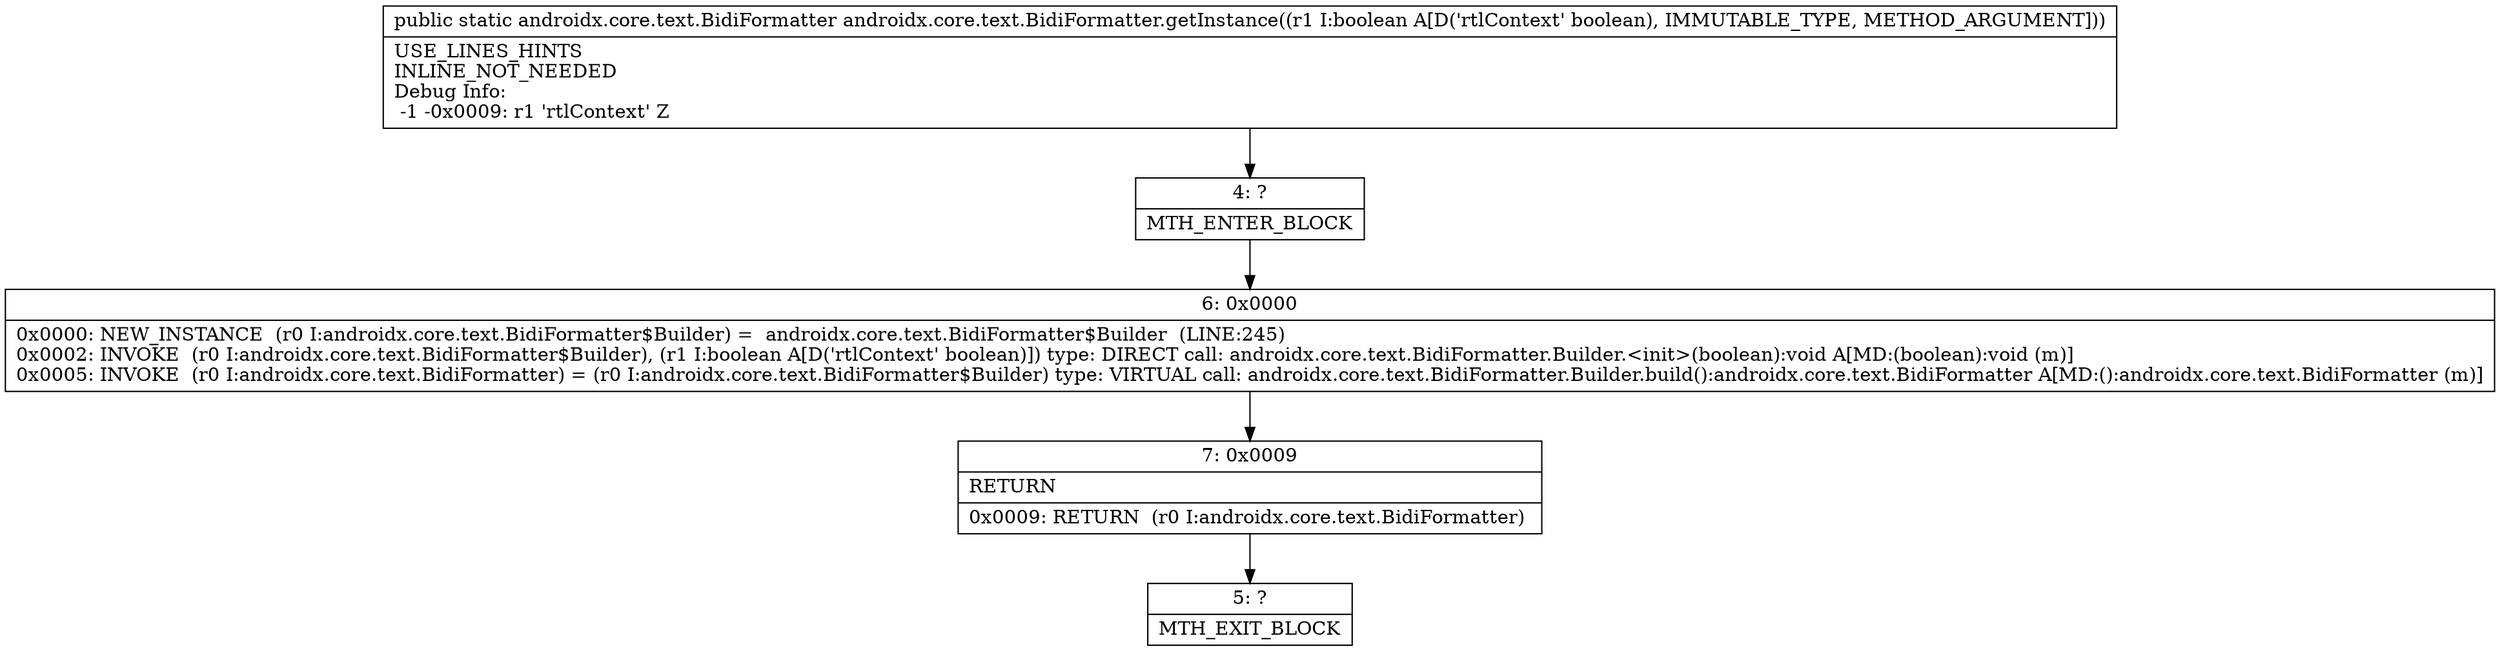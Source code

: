 digraph "CFG forandroidx.core.text.BidiFormatter.getInstance(Z)Landroidx\/core\/text\/BidiFormatter;" {
Node_4 [shape=record,label="{4\:\ ?|MTH_ENTER_BLOCK\l}"];
Node_6 [shape=record,label="{6\:\ 0x0000|0x0000: NEW_INSTANCE  (r0 I:androidx.core.text.BidiFormatter$Builder) =  androidx.core.text.BidiFormatter$Builder  (LINE:245)\l0x0002: INVOKE  (r0 I:androidx.core.text.BidiFormatter$Builder), (r1 I:boolean A[D('rtlContext' boolean)]) type: DIRECT call: androidx.core.text.BidiFormatter.Builder.\<init\>(boolean):void A[MD:(boolean):void (m)]\l0x0005: INVOKE  (r0 I:androidx.core.text.BidiFormatter) = (r0 I:androidx.core.text.BidiFormatter$Builder) type: VIRTUAL call: androidx.core.text.BidiFormatter.Builder.build():androidx.core.text.BidiFormatter A[MD:():androidx.core.text.BidiFormatter (m)]\l}"];
Node_7 [shape=record,label="{7\:\ 0x0009|RETURN\l|0x0009: RETURN  (r0 I:androidx.core.text.BidiFormatter) \l}"];
Node_5 [shape=record,label="{5\:\ ?|MTH_EXIT_BLOCK\l}"];
MethodNode[shape=record,label="{public static androidx.core.text.BidiFormatter androidx.core.text.BidiFormatter.getInstance((r1 I:boolean A[D('rtlContext' boolean), IMMUTABLE_TYPE, METHOD_ARGUMENT]))  | USE_LINES_HINTS\lINLINE_NOT_NEEDED\lDebug Info:\l  \-1 \-0x0009: r1 'rtlContext' Z\l}"];
MethodNode -> Node_4;Node_4 -> Node_6;
Node_6 -> Node_7;
Node_7 -> Node_5;
}

